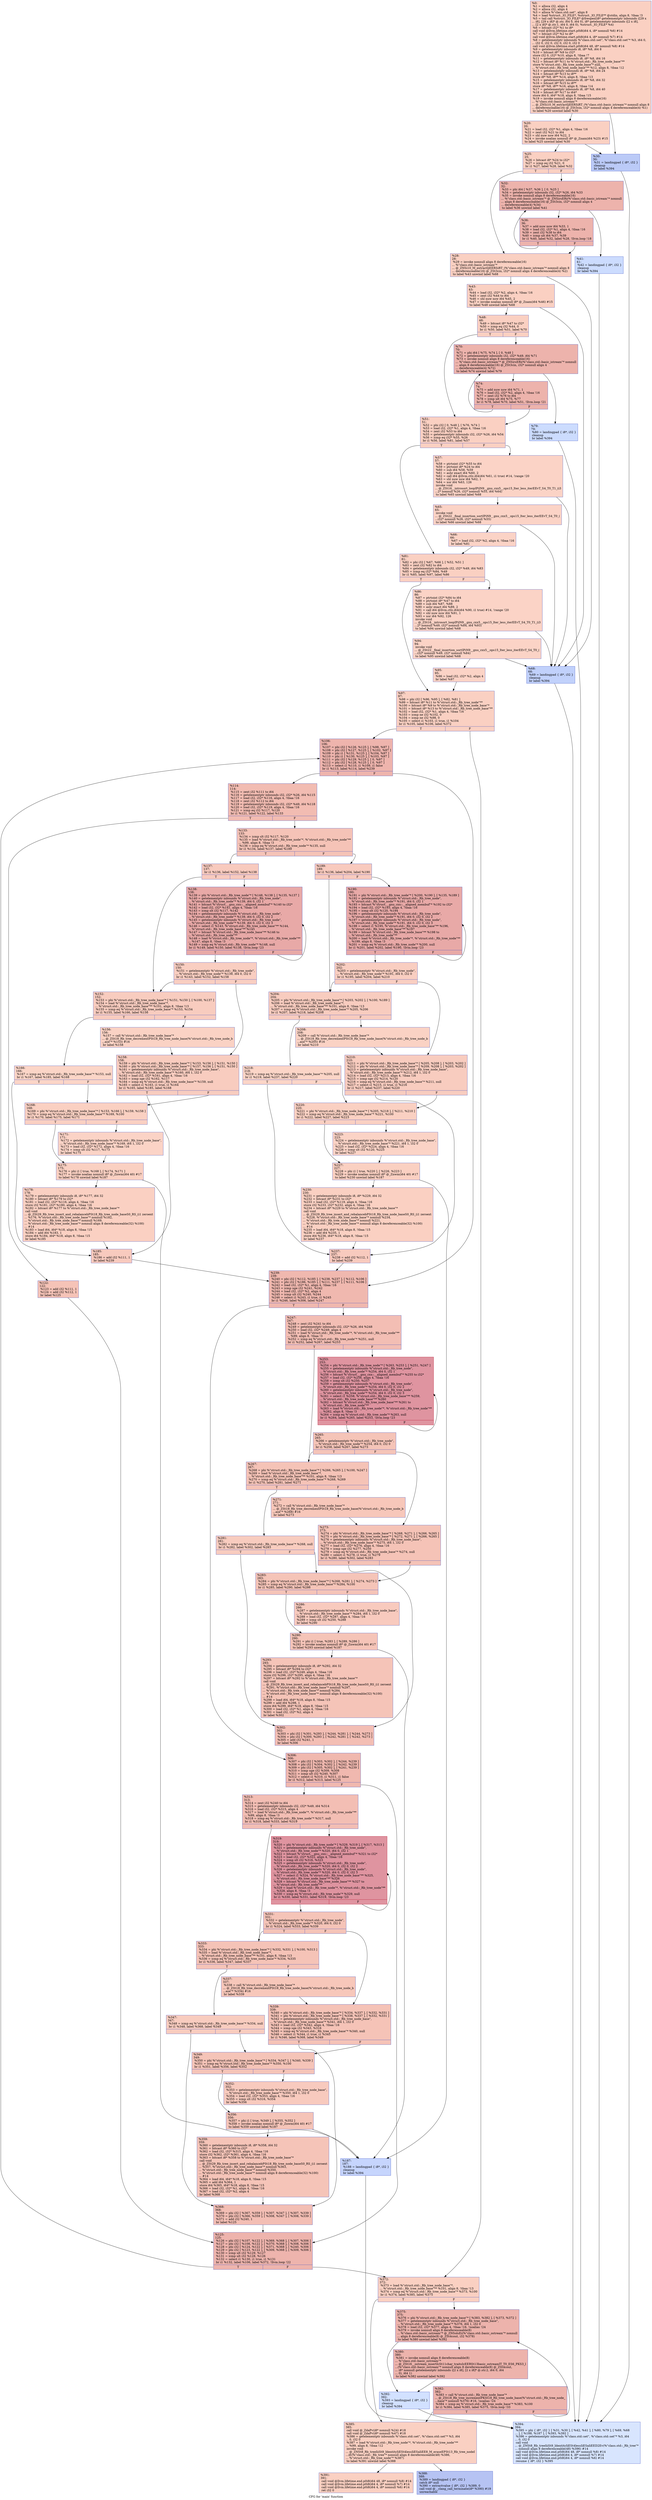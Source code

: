 digraph "CFG for 'main' function" {
	label="CFG for 'main' function";

	Node0x5614ed0d7b50 [shape=record,color="#3d50c3ff", style=filled, fillcolor="#f3947570",label="{%0:\l  %1 = alloca i32, align 4\l  %2 = alloca i32, align 4\l  %3 = alloca %\"class.std::set\", align 8\l  %4 = load %struct._IO_FILE*, %struct._IO_FILE** @stdin, align 8, !tbaa !3\l  %5 = tail call %struct._IO_FILE* @freopen(i8* getelementptr inbounds ([29 x\l... i8], [29 x i8]* @.str, i64 0, i64 0), i8* getelementptr inbounds ([2 x i8],\l... [2 x i8]* @.str.1, i64 0, i64 0), %struct._IO_FILE* %4)\l  %6 = bitcast i32* %1 to i8*\l  call void @llvm.lifetime.start.p0i8(i64 4, i8* nonnull %6) #14\l  %7 = bitcast i32* %2 to i8*\l  call void @llvm.lifetime.start.p0i8(i64 4, i8* nonnull %7) #14\l  %8 = getelementptr inbounds %\"class.std::set\", %\"class.std::set\"* %3, i64 0,\l... i32 0, i32 0, i32 0, i32 0, i32 0\l  call void @llvm.lifetime.start.p0i8(i64 48, i8* nonnull %8) #14\l  %9 = getelementptr inbounds i8, i8* %8, i64 8\l  %10 = bitcast i8* %9 to i32*\l  store i32 0, i32* %10, align 8, !tbaa !7\l  %11 = getelementptr inbounds i8, i8* %8, i64 16\l  %12 = bitcast i8* %11 to %\"struct.std::_Rb_tree_node_base\"**\l  store %\"struct.std::_Rb_tree_node_base\"* null,\l... %\"struct.std::_Rb_tree_node_base\"** %12, align 8, !tbaa !12\l  %13 = getelementptr inbounds i8, i8* %8, i64 24\l  %14 = bitcast i8* %13 to i8**\l  store i8* %9, i8** %14, align 8, !tbaa !13\l  %15 = getelementptr inbounds i8, i8* %8, i64 32\l  %16 = bitcast i8* %15 to i8**\l  store i8* %9, i8** %16, align 8, !tbaa !14\l  %17 = getelementptr inbounds i8, i8* %8, i64 40\l  %18 = bitcast i8* %17 to i64*\l  store i64 0, i64* %18, align 8, !tbaa !15\l  %19 = invoke nonnull align 8 dereferenceable(16)\l... %\"class.std::basic_istream\"*\l... @_ZNSi10_M_extractIjEERSiRT_(%\"class.std::basic_istream\"* nonnull align 8\l... dereferenceable(16) @_ZSt3cin, i32* nonnull align 4 dereferenceable(4) %1)\l          to label %20 unwind label %30\l}"];
	Node0x5614ed0d7b50 -> Node0x5614ed0da6e0;
	Node0x5614ed0d7b50 -> Node0x5614ed0da770;
	Node0x5614ed0da6e0 [shape=record,color="#3d50c3ff", style=filled, fillcolor="#f3947570",label="{%20:\l20:                                               \l  %21 = load i32, i32* %1, align 4, !tbaa !16\l  %22 = zext i32 %21 to i64\l  %23 = shl nuw nsw i64 %22, 2\l  %24 = invoke noalias nonnull i8* @_Znam(i64 %23) #15\l          to label %25 unwind label %30\l}"];
	Node0x5614ed0da6e0 -> Node0x5614ed0dad10;
	Node0x5614ed0da6e0 -> Node0x5614ed0da770;
	Node0x5614ed0dad10 [shape=record,color="#3d50c3ff", style=filled, fillcolor="#f3947570",label="{%25:\l25:                                               \l  %26 = bitcast i8* %24 to i32*\l  %27 = icmp eq i32 %21, 0\l  br i1 %27, label %28, label %32\l|{<s0>T|<s1>F}}"];
	Node0x5614ed0dad10:s0 -> Node0x5614ed0db080;
	Node0x5614ed0dad10:s1 -> Node0x5614ed0db0d0;
	Node0x5614ed0db080 [shape=record,color="#3d50c3ff", style=filled, fillcolor="#f3947570",label="{%28:\l28:                                               \l  %29 = invoke nonnull align 8 dereferenceable(16)\l... %\"class.std::basic_istream\"*\l... @_ZNSi10_M_extractIjEERSiRT_(%\"class.std::basic_istream\"* nonnull align 8\l... dereferenceable(16) @_ZSt3cin, i32* nonnull align 4 dereferenceable(4) %2)\l          to label %43 unwind label %68\l}"];
	Node0x5614ed0db080 -> Node0x5614ed0db240;
	Node0x5614ed0db080 -> Node0x5614ed0db290;
	Node0x5614ed0da770 [shape=record,color="#3d50c3ff", style=filled, fillcolor="#6687ed70",label="{%30:\l30:                                               \l  %31 = landingpad \{ i8*, i32 \}\l          cleanup\l  br label %394\l}"];
	Node0x5614ed0da770 -> Node0x5614ed0db510;
	Node0x5614ed0db0d0 [shape=record,color="#3d50c3ff", style=filled, fillcolor="#d6524470",label="{%32:\l32:                                               \l  %33 = phi i64 [ %37, %36 ], [ 0, %25 ]\l  %34 = getelementptr inbounds i32, i32* %26, i64 %33\l  %35 = invoke nonnull align 8 dereferenceable(16)\l... %\"class.std::basic_istream\"* @_ZNSirsERi(%\"class.std::basic_istream\"* nonnull\l... align 8 dereferenceable(16) @_ZSt3cin, i32* nonnull align 4\l... dereferenceable(4) %34)\l          to label %36 unwind label %41\l}"];
	Node0x5614ed0db0d0 -> Node0x5614ed0db7e0;
	Node0x5614ed0db0d0 -> Node0x5614ed0db9c0;
	Node0x5614ed0db7e0 [shape=record,color="#3d50c3ff", style=filled, fillcolor="#d6524470",label="{%36:\l36:                                               \l  %37 = add nuw nsw i64 %33, 1\l  %38 = load i32, i32* %1, align 4, !tbaa !16\l  %39 = zext i32 %38 to i64\l  %40 = icmp ult i64 %37, %39\l  br i1 %40, label %32, label %28, !llvm.loop !18\l|{<s0>T|<s1>F}}"];
	Node0x5614ed0db7e0:s0 -> Node0x5614ed0db0d0;
	Node0x5614ed0db7e0:s1 -> Node0x5614ed0db080;
	Node0x5614ed0db9c0 [shape=record,color="#3d50c3ff", style=filled, fillcolor="#8caffe70",label="{%41:\l41:                                               \l  %42 = landingpad \{ i8*, i32 \}\l          cleanup\l  br label %394\l}"];
	Node0x5614ed0db9c0 -> Node0x5614ed0db510;
	Node0x5614ed0db240 [shape=record,color="#3d50c3ff", style=filled, fillcolor="#f3947570",label="{%43:\l43:                                               \l  %44 = load i32, i32* %2, align 4, !tbaa !16\l  %45 = zext i32 %44 to i64\l  %46 = shl nuw nsw i64 %45, 2\l  %47 = invoke noalias nonnull i8* @_Znam(i64 %46) #15\l          to label %48 unwind label %68\l}"];
	Node0x5614ed0db240 -> Node0x5614ed0dc870;
	Node0x5614ed0db240 -> Node0x5614ed0db290;
	Node0x5614ed0dc870 [shape=record,color="#3d50c3ff", style=filled, fillcolor="#f3947570",label="{%48:\l48:                                               \l  %49 = bitcast i8* %47 to i32*\l  %50 = icmp eq i32 %44, 0\l  br i1 %50, label %51, label %70\l|{<s0>T|<s1>F}}"];
	Node0x5614ed0dc870:s0 -> Node0x5614ed0dca30;
	Node0x5614ed0dc870:s1 -> Node0x5614ed0dca80;
	Node0x5614ed0dca30 [shape=record,color="#3d50c3ff", style=filled, fillcolor="#f3947570",label="{%51:\l51:                                               \l  %52 = phi i32 [ 0, %48 ], [ %76, %74 ]\l  %53 = load i32, i32* %1, align 4, !tbaa !16\l  %54 = zext i32 %53 to i64\l  %55 = getelementptr inbounds i32, i32* %26, i64 %54\l  %56 = icmp eq i32* %55, %26\l  br i1 %56, label %81, label %57\l|{<s0>T|<s1>F}}"];
	Node0x5614ed0dca30:s0 -> Node0x5614ed0dced0;
	Node0x5614ed0dca30:s1 -> Node0x5614ed0dcf60;
	Node0x5614ed0dcf60 [shape=record,color="#3d50c3ff", style=filled, fillcolor="#f59c7d70",label="{%57:\l57:                                               \l  %58 = ptrtoint i32* %55 to i64\l  %59 = ptrtoint i8* %24 to i64\l  %60 = sub i64 %58, %59\l  %61 = ashr exact i64 %60, 2\l  %62 = call i64 @llvm.ctlz.i64(i64 %61, i1 true) #14, !range !20\l  %63 = shl nuw nsw i64 %62, 1\l  %64 = xor i64 %63, 126\l  invoke void\l... @_ZSt16__introsort_loopIPilN9__gnu_cxx5__ops15_Iter_less_iterEEvT_S4_T0_T1_(i3\l...2* nonnull %26, i32* nonnull %55, i64 %64)\l          to label %65 unwind label %68\l}"];
	Node0x5614ed0dcf60 -> Node0x5614ed0dd7b0;
	Node0x5614ed0dcf60 -> Node0x5614ed0db290;
	Node0x5614ed0dd7b0 [shape=record,color="#3d50c3ff", style=filled, fillcolor="#f59c7d70",label="{%65:\l65:                                               \l  invoke void\l... @_ZSt22__final_insertion_sortIPiN9__gnu_cxx5__ops15_Iter_less_iterEEvT_S4_T0_(\l...i32* nonnull %26, i32* nonnull %55)\l          to label %66 unwind label %68\l}"];
	Node0x5614ed0dd7b0 -> Node0x5614ed0dda30;
	Node0x5614ed0dd7b0 -> Node0x5614ed0db290;
	Node0x5614ed0dda30 [shape=record,color="#3d50c3ff", style=filled, fillcolor="#f59c7d70",label="{%66:\l66:                                               \l  %67 = load i32, i32* %2, align 4, !tbaa !16\l  br label %81\l}"];
	Node0x5614ed0dda30 -> Node0x5614ed0dced0;
	Node0x5614ed0db290 [shape=record,color="#3d50c3ff", style=filled, fillcolor="#7396f570",label="{%68:\l68:                                               \l  %69 = landingpad \{ i8*, i32 \}\l          cleanup\l  br label %394\l}"];
	Node0x5614ed0db290 -> Node0x5614ed0db510;
	Node0x5614ed0dca80 [shape=record,color="#3d50c3ff", style=filled, fillcolor="#d6524470",label="{%70:\l70:                                               \l  %71 = phi i64 [ %75, %74 ], [ 0, %48 ]\l  %72 = getelementptr inbounds i32, i32* %49, i64 %71\l  %73 = invoke nonnull align 8 dereferenceable(16)\l... %\"class.std::basic_istream\"* @_ZNSirsERi(%\"class.std::basic_istream\"* nonnull\l... align 8 dereferenceable(16) @_ZSt3cin, i32* nonnull align 4\l... dereferenceable(4) %72)\l          to label %74 unwind label %79\l}"];
	Node0x5614ed0dca80 -> Node0x5614ed0dcb80;
	Node0x5614ed0dca80 -> Node0x5614ed0de010;
	Node0x5614ed0dcb80 [shape=record,color="#3d50c3ff", style=filled, fillcolor="#d6524470",label="{%74:\l74:                                               \l  %75 = add nuw nsw i64 %71, 1\l  %76 = load i32, i32* %2, align 4, !tbaa !16\l  %77 = zext i32 %76 to i64\l  %78 = icmp ult i64 %75, %77\l  br i1 %78, label %70, label %51, !llvm.loop !21\l|{<s0>T|<s1>F}}"];
	Node0x5614ed0dcb80:s0 -> Node0x5614ed0dca80;
	Node0x5614ed0dcb80:s1 -> Node0x5614ed0dca30;
	Node0x5614ed0de010 [shape=record,color="#3d50c3ff", style=filled, fillcolor="#8caffe70",label="{%79:\l79:                                               \l  %80 = landingpad \{ i8*, i32 \}\l          cleanup\l  br label %394\l}"];
	Node0x5614ed0de010 -> Node0x5614ed0db510;
	Node0x5614ed0dced0 [shape=record,color="#3d50c3ff", style=filled, fillcolor="#f3947570",label="{%81:\l81:                                               \l  %82 = phi i32 [ %67, %66 ], [ %52, %51 ]\l  %83 = zext i32 %82 to i64\l  %84 = getelementptr inbounds i32, i32* %49, i64 %83\l  %85 = icmp eq i32* %84, %49\l  br i1 %85, label %97, label %86\l|{<s0>T|<s1>F}}"];
	Node0x5614ed0dced0:s0 -> Node0x5614ed0de810;
	Node0x5614ed0dced0:s1 -> Node0x5614ed0de860;
	Node0x5614ed0de860 [shape=record,color="#3d50c3ff", style=filled, fillcolor="#f59c7d70",label="{%86:\l86:                                               \l  %87 = ptrtoint i32* %84 to i64\l  %88 = ptrtoint i8* %47 to i64\l  %89 = sub i64 %87, %88\l  %90 = ashr exact i64 %89, 2\l  %91 = call i64 @llvm.ctlz.i64(i64 %90, i1 true) #14, !range !20\l  %92 = shl nuw nsw i64 %91, 1\l  %93 = xor i64 %92, 126\l  invoke void\l... @_ZSt16__introsort_loopIPilN9__gnu_cxx5__ops15_Iter_less_iterEEvT_S4_T0_T1_(i3\l...2* nonnull %49, i32* nonnull %84, i64 %93)\l          to label %94 unwind label %68\l}"];
	Node0x5614ed0de860 -> Node0x5614ed0df460;
	Node0x5614ed0de860 -> Node0x5614ed0db290;
	Node0x5614ed0df460 [shape=record,color="#3d50c3ff", style=filled, fillcolor="#f59c7d70",label="{%94:\l94:                                               \l  invoke void\l... @_ZSt22__final_insertion_sortIPiN9__gnu_cxx5__ops15_Iter_less_iterEEvT_S4_T0_(\l...i32* nonnull %49, i32* nonnull %84)\l          to label %95 unwind label %68\l}"];
	Node0x5614ed0df460 -> Node0x5614ed0df680;
	Node0x5614ed0df460 -> Node0x5614ed0db290;
	Node0x5614ed0df680 [shape=record,color="#3d50c3ff", style=filled, fillcolor="#f59c7d70",label="{%95:\l95:                                               \l  %96 = load i32, i32* %2, align 4\l  br label %97\l}"];
	Node0x5614ed0df680 -> Node0x5614ed0de810;
	Node0x5614ed0de810 [shape=record,color="#3d50c3ff", style=filled, fillcolor="#f3947570",label="{%97:\l97:                                               \l  %98 = phi i32 [ %96, %95 ], [ %82, %81 ]\l  %99 = bitcast i8* %11 to %\"struct.std::_Rb_tree_node\"**\l  %100 = bitcast i8* %9 to %\"struct.std::_Rb_tree_node_base\"*\l  %101 = bitcast i8* %13 to %\"struct.std::_Rb_tree_node_base\"**\l  %102 = load i32, i32* %1, align 4, !tbaa !16\l  %103 = icmp ne i32 %102, 0\l  %104 = icmp ne i32 %98, 0\l  %105 = select i1 %103, i1 true, i1 %104\l  br i1 %105, label %106, label %372\l|{<s0>T|<s1>F}}"];
	Node0x5614ed0de810:s0 -> Node0x5614ed0e04f0;
	Node0x5614ed0de810:s1 -> Node0x5614ed0e0540;
	Node0x5614ed0e04f0 [shape=record,color="#3d50c3ff", style=filled, fillcolor="#d8564670",label="{%106:\l106:                                              \l  %107 = phi i32 [ %126, %125 ], [ %98, %97 ]\l  %108 = phi i32 [ %127, %125 ], [ %102, %97 ]\l  %109 = phi i1 [ %131, %125 ], [ %104, %97 ]\l  %110 = phi i1 [ %130, %125 ], [ %103, %97 ]\l  %111 = phi i32 [ %129, %125 ], [ 0, %97 ]\l  %112 = phi i32 [ %128, %125 ], [ 0, %97 ]\l  %113 = select i1 %110, i1 %109, i1 false\l  br i1 %113, label %114, label %239\l|{<s0>T|<s1>F}}"];
	Node0x5614ed0e04f0:s0 -> Node0x5614ed0e0cf0;
	Node0x5614ed0e04f0:s1 -> Node0x5614ed0e0d80;
	Node0x5614ed0e0cf0 [shape=record,color="#3d50c3ff", style=filled, fillcolor="#e1675170",label="{%114:\l114:                                              \l  %115 = zext i32 %111 to i64\l  %116 = getelementptr inbounds i32, i32* %26, i64 %115\l  %117 = load i32, i32* %116, align 4, !tbaa !16\l  %118 = zext i32 %112 to i64\l  %119 = getelementptr inbounds i32, i32* %49, i64 %118\l  %120 = load i32, i32* %119, align 4, !tbaa !16\l  %121 = icmp eq i32 %117, %120\l  br i1 %121, label %122, label %133\l|{<s0>T|<s1>F}}"];
	Node0x5614ed0e0cf0:s0 -> Node0x5614ed0e1250;
	Node0x5614ed0e0cf0:s1 -> Node0x5614ed0e12a0;
	Node0x5614ed0e1250 [shape=record,color="#3d50c3ff", style=filled, fillcolor="#e8765c70",label="{%122:\l122:                                              \l  %123 = add i32 %111, 1\l  %124 = add i32 %112, 1\l  br label %125\l}"];
	Node0x5614ed0e1250 -> Node0x5614ed0e0640;
	Node0x5614ed0e0640 [shape=record,color="#3d50c3ff", style=filled, fillcolor="#d8564670",label="{%125:\l125:                                              \l  %126 = phi i32 [ %107, %122 ], [ %369, %368 ], [ %307, %306 ]\l  %127 = phi i32 [ %108, %122 ], [ %370, %368 ], [ %308, %306 ]\l  %128 = phi i32 [ %124, %122 ], [ %371, %368 ], [ %240, %306 ]\l  %129 = phi i32 [ %123, %122 ], [ %309, %368 ], [ %309, %306 ]\l  %130 = icmp ult i32 %129, %127\l  %131 = icmp ult i32 %128, %126\l  %132 = select i1 %130, i1 true, i1 %131\l  br i1 %132, label %106, label %372, !llvm.loop !22\l|{<s0>T|<s1>F}}"];
	Node0x5614ed0e0640:s0 -> Node0x5614ed0e04f0;
	Node0x5614ed0e0640:s1 -> Node0x5614ed0e0540;
	Node0x5614ed0e12a0 [shape=record,color="#3d50c3ff", style=filled, fillcolor="#e8765c70",label="{%133:\l133:                                              \l  %134 = icmp slt i32 %117, %120\l  %135 = load %\"struct.std::_Rb_tree_node\"*, %\"struct.std::_Rb_tree_node\"**\l... %99, align 8, !tbaa !3\l  %136 = icmp eq %\"struct.std::_Rb_tree_node\"* %135, null\l  br i1 %134, label %137, label %189\l|{<s0>T|<s1>F}}"];
	Node0x5614ed0e12a0:s0 -> Node0x5614ed0e2dc0;
	Node0x5614ed0e12a0:s1 -> Node0x5614ed0e2e10;
	Node0x5614ed0e2dc0 [shape=record,color="#3d50c3ff", style=filled, fillcolor="#ef886b70",label="{%137:\l137:                                              \l  br i1 %136, label %152, label %138\l|{<s0>T|<s1>F}}"];
	Node0x5614ed0e2dc0:s0 -> Node0x5614ed0e2f10;
	Node0x5614ed0e2dc0:s1 -> Node0x5614ed0e2f60;
	Node0x5614ed0e2f60 [shape=record,color="#3d50c3ff", style=filled, fillcolor="#ca3b3770",label="{%138:\l138:                                              \l  %139 = phi %\"struct.std::_Rb_tree_node\"* [ %148, %138 ], [ %135, %137 ]\l  %140 = getelementptr inbounds %\"struct.std::_Rb_tree_node\",\l... %\"struct.std::_Rb_tree_node\"* %139, i64 0, i32 1\l  %141 = bitcast %\"struct.__gnu_cxx::__aligned_membuf\"* %140 to i32*\l  %142 = load i32, i32* %141, align 4, !tbaa !16\l  %143 = icmp slt i32 %117, %142\l  %144 = getelementptr inbounds %\"struct.std::_Rb_tree_node\",\l... %\"struct.std::_Rb_tree_node\"* %139, i64 0, i32 0, i32 2\l  %145 = getelementptr inbounds %\"struct.std::_Rb_tree_node\",\l... %\"struct.std::_Rb_tree_node\"* %139, i64 0, i32 0, i32 3\l  %146 = select i1 %143, %\"struct.std::_Rb_tree_node_base\"** %144,\l... %\"struct.std::_Rb_tree_node_base\"** %145\l  %147 = bitcast %\"struct.std::_Rb_tree_node_base\"** %146 to\l... %\"struct.std::_Rb_tree_node\"**\l  %148 = load %\"struct.std::_Rb_tree_node\"*, %\"struct.std::_Rb_tree_node\"**\l... %147, align 8, !tbaa !3\l  %149 = icmp eq %\"struct.std::_Rb_tree_node\"* %148, null\l  br i1 %149, label %150, label %138, !llvm.loop !23\l|{<s0>T|<s1>F}}"];
	Node0x5614ed0e2f60:s0 -> Node0x5614ed0e35a0;
	Node0x5614ed0e2f60:s1 -> Node0x5614ed0e2f60;
	Node0x5614ed0e35a0 [shape=record,color="#3d50c3ff", style=filled, fillcolor="#f2907270",label="{%150:\l150:                                              \l  %151 = getelementptr %\"struct.std::_Rb_tree_node\",\l... %\"struct.std::_Rb_tree_node\"* %139, i64 0, i32 0\l  br i1 %143, label %152, label %158\l|{<s0>T|<s1>F}}"];
	Node0x5614ed0e35a0:s0 -> Node0x5614ed0e2f10;
	Node0x5614ed0e35a0:s1 -> Node0x5614ed0e3880;
	Node0x5614ed0e2f10 [shape=record,color="#3d50c3ff", style=filled, fillcolor="#f08b6e70",label="{%152:\l152:                                              \l  %153 = phi %\"struct.std::_Rb_tree_node_base\"* [ %151, %150 ], [ %100, %137 ]\l  %154 = load %\"struct.std::_Rb_tree_node_base\"*,\l... %\"struct.std::_Rb_tree_node_base\"** %101, align 8, !tbaa !13\l  %155 = icmp eq %\"struct.std::_Rb_tree_node_base\"* %153, %154\l  br i1 %155, label %166, label %156\l|{<s0>T|<s1>F}}"];
	Node0x5614ed0e2f10:s0 -> Node0x5614ed0e4140;
	Node0x5614ed0e2f10:s1 -> Node0x5614ed0e4190;
	Node0x5614ed0e4190 [shape=record,color="#3d50c3ff", style=filled, fillcolor="#f4987a70",label="{%156:\l156:                                              \l  %157 = call %\"struct.std::_Rb_tree_node_base\"*\l... @_ZSt18_Rb_tree_decrementPSt18_Rb_tree_node_base(%\"struct.std::_Rb_tree_node_b\l...ase\"* %153) #16\l  br label %158\l}"];
	Node0x5614ed0e4190 -> Node0x5614ed0e3880;
	Node0x5614ed0e3880 [shape=record,color="#3d50c3ff", style=filled, fillcolor="#f08b6e70",label="{%158:\l158:                                              \l  %159 = phi %\"struct.std::_Rb_tree_node_base\"* [ %153, %156 ], [ %151, %150 ]\l  %160 = phi %\"struct.std::_Rb_tree_node_base\"* [ %157, %156 ], [ %151, %150 ]\l  %161 = getelementptr inbounds %\"struct.std::_Rb_tree_node_base\",\l... %\"struct.std::_Rb_tree_node_base\"* %160, i64 1, i32 0\l  %162 = load i32, i32* %161, align 4, !tbaa !16\l  %163 = icmp sge i32 %162, %117\l  %164 = icmp eq %\"struct.std::_Rb_tree_node_base\"* %159, null\l  %165 = select i1 %163, i1 true, i1 %164\l  br i1 %165, label %185, label %168\l|{<s0>T|<s1>F}}"];
	Node0x5614ed0e3880:s0 -> Node0x5614ed0e4a00;
	Node0x5614ed0e3880:s1 -> Node0x5614ed0e4a50;
	Node0x5614ed0e4140 [shape=record,color="#3d50c3ff", style=filled, fillcolor="#f5a08170",label="{%166:\l166:                                              \l  %167 = icmp eq %\"struct.std::_Rb_tree_node_base\"* %153, null\l  br i1 %167, label %185, label %168\l|{<s0>T|<s1>F}}"];
	Node0x5614ed0e4140:s0 -> Node0x5614ed0e4a00;
	Node0x5614ed0e4140:s1 -> Node0x5614ed0e4a50;
	Node0x5614ed0e4a50 [shape=record,color="#3d50c3ff", style=filled, fillcolor="#f3947570",label="{%168:\l168:                                              \l  %169 = phi %\"struct.std::_Rb_tree_node_base\"* [ %153, %166 ], [ %159, %158 ]\l  %170 = icmp eq %\"struct.std::_Rb_tree_node_base\"* %169, %100\l  br i1 %170, label %175, label %171\l|{<s0>T|<s1>F}}"];
	Node0x5614ed0e4a50:s0 -> Node0x5614ed0e4dd0;
	Node0x5614ed0e4a50:s1 -> Node0x5614ed0e4e20;
	Node0x5614ed0e4e20 [shape=record,color="#3d50c3ff", style=filled, fillcolor="#f59c7d70",label="{%171:\l171:                                              \l  %172 = getelementptr inbounds %\"struct.std::_Rb_tree_node_base\",\l... %\"struct.std::_Rb_tree_node_base\"* %169, i64 1, i32 0\l  %173 = load i32, i32* %172, align 4, !tbaa !16\l  %174 = icmp slt i32 %117, %173\l  br label %175\l}"];
	Node0x5614ed0e4e20 -> Node0x5614ed0e4dd0;
	Node0x5614ed0e4dd0 [shape=record,color="#3d50c3ff", style=filled, fillcolor="#f3947570",label="{%175:\l175:                                              \l  %176 = phi i1 [ true, %168 ], [ %174, %171 ]\l  %177 = invoke noalias nonnull i8* @_Znwm(i64 40) #17\l          to label %178 unwind label %187\l}"];
	Node0x5614ed0e4dd0 -> Node0x5614ed0e5200;
	Node0x5614ed0e4dd0 -> Node0x5614ed0e5250;
	Node0x5614ed0e5200 [shape=record,color="#3d50c3ff", style=filled, fillcolor="#f3947570",label="{%178:\l178:                                              \l  %179 = getelementptr inbounds i8, i8* %177, i64 32\l  %180 = bitcast i8* %179 to i32*\l  %181 = load i32, i32* %116, align 4, !tbaa !16\l  store i32 %181, i32* %180, align 4, !tbaa !16\l  %182 = bitcast i8* %177 to %\"struct.std::_Rb_tree_node_base\"*\l  call void\l... @_ZSt29_Rb_tree_insert_and_rebalancebPSt18_Rb_tree_node_baseS0_RS_(i1 zeroext\l... %176, %\"struct.std::_Rb_tree_node_base\"* nonnull %182,\l... %\"struct.std::_Rb_tree_node_base\"* nonnull %169,\l... %\"struct.std::_Rb_tree_node_base\"* nonnull align 8 dereferenceable(32) %100)\l... #14\l  %183 = load i64, i64* %18, align 8, !tbaa !15\l  %184 = add i64 %183, 1\l  store i64 %184, i64* %18, align 8, !tbaa !15\l  br label %185\l}"];
	Node0x5614ed0e5200 -> Node0x5614ed0e4a00;
	Node0x5614ed0e4a00 [shape=record,color="#3d50c3ff", style=filled, fillcolor="#ef886b70",label="{%185:\l185:                                              \l  %186 = add i32 %111, 1\l  br label %239\l}"];
	Node0x5614ed0e4a00 -> Node0x5614ed0e0d80;
	Node0x5614ed0e5250 [shape=record,color="#3d50c3ff", style=filled, fillcolor="#7ea1fa70",label="{%187:\l187:                                              \l  %188 = landingpad \{ i8*, i32 \}\l          cleanup\l  br label %394\l}"];
	Node0x5614ed0e5250 -> Node0x5614ed0db510;
	Node0x5614ed0e2e10 [shape=record,color="#3d50c3ff", style=filled, fillcolor="#ef886b70",label="{%189:\l189:                                              \l  br i1 %136, label %204, label %190\l|{<s0>T|<s1>F}}"];
	Node0x5614ed0e2e10:s0 -> Node0x5614ed0e63d0;
	Node0x5614ed0e2e10:s1 -> Node0x5614ed0e6420;
	Node0x5614ed0e6420 [shape=record,color="#3d50c3ff", style=filled, fillcolor="#ca3b3770",label="{%190:\l190:                                              \l  %191 = phi %\"struct.std::_Rb_tree_node\"* [ %200, %190 ], [ %135, %189 ]\l  %192 = getelementptr inbounds %\"struct.std::_Rb_tree_node\",\l... %\"struct.std::_Rb_tree_node\"* %191, i64 0, i32 1\l  %193 = bitcast %\"struct.__gnu_cxx::__aligned_membuf\"* %192 to i32*\l  %194 = load i32, i32* %193, align 4, !tbaa !16\l  %195 = icmp slt i32 %120, %194\l  %196 = getelementptr inbounds %\"struct.std::_Rb_tree_node\",\l... %\"struct.std::_Rb_tree_node\"* %191, i64 0, i32 0, i32 2\l  %197 = getelementptr inbounds %\"struct.std::_Rb_tree_node\",\l... %\"struct.std::_Rb_tree_node\"* %191, i64 0, i32 0, i32 3\l  %198 = select i1 %195, %\"struct.std::_Rb_tree_node_base\"** %196,\l... %\"struct.std::_Rb_tree_node_base\"** %197\l  %199 = bitcast %\"struct.std::_Rb_tree_node_base\"** %198 to\l... %\"struct.std::_Rb_tree_node\"**\l  %200 = load %\"struct.std::_Rb_tree_node\"*, %\"struct.std::_Rb_tree_node\"**\l... %199, align 8, !tbaa !3\l  %201 = icmp eq %\"struct.std::_Rb_tree_node\"* %200, null\l  br i1 %201, label %202, label %190, !llvm.loop !23\l|{<s0>T|<s1>F}}"];
	Node0x5614ed0e6420:s0 -> Node0x5614ed0e6b30;
	Node0x5614ed0e6420:s1 -> Node0x5614ed0e6420;
	Node0x5614ed0e6b30 [shape=record,color="#3d50c3ff", style=filled, fillcolor="#f2907270",label="{%202:\l202:                                              \l  %203 = getelementptr %\"struct.std::_Rb_tree_node\",\l... %\"struct.std::_Rb_tree_node\"* %191, i64 0, i32 0\l  br i1 %195, label %204, label %210\l|{<s0>T|<s1>F}}"];
	Node0x5614ed0e6b30:s0 -> Node0x5614ed0e63d0;
	Node0x5614ed0e6b30:s1 -> Node0x5614ed0e7300;
	Node0x5614ed0e63d0 [shape=record,color="#3d50c3ff", style=filled, fillcolor="#f08b6e70",label="{%204:\l204:                                              \l  %205 = phi %\"struct.std::_Rb_tree_node_base\"* [ %203, %202 ], [ %100, %189 ]\l  %206 = load %\"struct.std::_Rb_tree_node_base\"*,\l... %\"struct.std::_Rb_tree_node_base\"** %101, align 8, !tbaa !13\l  %207 = icmp eq %\"struct.std::_Rb_tree_node_base\"* %205, %206\l  br i1 %207, label %218, label %208\l|{<s0>T|<s1>F}}"];
	Node0x5614ed0e63d0:s0 -> Node0x5614ed0e75b0;
	Node0x5614ed0e63d0:s1 -> Node0x5614ed0e7600;
	Node0x5614ed0e7600 [shape=record,color="#3d50c3ff", style=filled, fillcolor="#f4987a70",label="{%208:\l208:                                              \l  %209 = call %\"struct.std::_Rb_tree_node_base\"*\l... @_ZSt18_Rb_tree_decrementPSt18_Rb_tree_node_base(%\"struct.std::_Rb_tree_node_b\l...ase\"* %205) #16\l  br label %210\l}"];
	Node0x5614ed0e7600 -> Node0x5614ed0e7300;
	Node0x5614ed0e7300 [shape=record,color="#3d50c3ff", style=filled, fillcolor="#f08b6e70",label="{%210:\l210:                                              \l  %211 = phi %\"struct.std::_Rb_tree_node_base\"* [ %205, %208 ], [ %203, %202 ]\l  %212 = phi %\"struct.std::_Rb_tree_node_base\"* [ %209, %208 ], [ %203, %202 ]\l  %213 = getelementptr inbounds %\"struct.std::_Rb_tree_node_base\",\l... %\"struct.std::_Rb_tree_node_base\"* %212, i64 1, i32 0\l  %214 = load i32, i32* %213, align 4, !tbaa !16\l  %215 = icmp sge i32 %214, %120\l  %216 = icmp eq %\"struct.std::_Rb_tree_node_base\"* %211, null\l  %217 = select i1 %215, i1 true, i1 %216\l  br i1 %217, label %237, label %220\l|{<s0>T|<s1>F}}"];
	Node0x5614ed0e7300:s0 -> Node0x5614ed0e7d20;
	Node0x5614ed0e7300:s1 -> Node0x5614ed0e7d70;
	Node0x5614ed0e75b0 [shape=record,color="#3d50c3ff", style=filled, fillcolor="#f5a08170",label="{%218:\l218:                                              \l  %219 = icmp eq %\"struct.std::_Rb_tree_node_base\"* %205, null\l  br i1 %219, label %237, label %220\l|{<s0>T|<s1>F}}"];
	Node0x5614ed0e75b0:s0 -> Node0x5614ed0e7d20;
	Node0x5614ed0e75b0:s1 -> Node0x5614ed0e7d70;
	Node0x5614ed0e7d70 [shape=record,color="#3d50c3ff", style=filled, fillcolor="#f3947570",label="{%220:\l220:                                              \l  %221 = phi %\"struct.std::_Rb_tree_node_base\"* [ %205, %218 ], [ %211, %210 ]\l  %222 = icmp eq %\"struct.std::_Rb_tree_node_base\"* %221, %100\l  br i1 %222, label %227, label %223\l|{<s0>T|<s1>F}}"];
	Node0x5614ed0e7d70:s0 -> Node0x5614ed0e80f0;
	Node0x5614ed0e7d70:s1 -> Node0x5614ed0e8140;
	Node0x5614ed0e8140 [shape=record,color="#3d50c3ff", style=filled, fillcolor="#f59c7d70",label="{%223:\l223:                                              \l  %224 = getelementptr inbounds %\"struct.std::_Rb_tree_node_base\",\l... %\"struct.std::_Rb_tree_node_base\"* %221, i64 1, i32 0\l  %225 = load i32, i32* %224, align 4, !tbaa !16\l  %226 = icmp slt i32 %120, %225\l  br label %227\l}"];
	Node0x5614ed0e8140 -> Node0x5614ed0e80f0;
	Node0x5614ed0e80f0 [shape=record,color="#3d50c3ff", style=filled, fillcolor="#f3947570",label="{%227:\l227:                                              \l  %228 = phi i1 [ true, %220 ], [ %226, %223 ]\l  %229 = invoke noalias nonnull i8* @_Znwm(i64 40) #17\l          to label %230 unwind label %187\l}"];
	Node0x5614ed0e80f0 -> Node0x5614ed0e8520;
	Node0x5614ed0e80f0 -> Node0x5614ed0e5250;
	Node0x5614ed0e8520 [shape=record,color="#3d50c3ff", style=filled, fillcolor="#f3947570",label="{%230:\l230:                                              \l  %231 = getelementptr inbounds i8, i8* %229, i64 32\l  %232 = bitcast i8* %231 to i32*\l  %233 = load i32, i32* %119, align 4, !tbaa !16\l  store i32 %233, i32* %232, align 4, !tbaa !16\l  %234 = bitcast i8* %229 to %\"struct.std::_Rb_tree_node_base\"*\l  call void\l... @_ZSt29_Rb_tree_insert_and_rebalancebPSt18_Rb_tree_node_baseS0_RS_(i1 zeroext\l... %228, %\"struct.std::_Rb_tree_node_base\"* nonnull %234,\l... %\"struct.std::_Rb_tree_node_base\"* nonnull %221,\l... %\"struct.std::_Rb_tree_node_base\"* nonnull align 8 dereferenceable(32) %100)\l... #14\l  %235 = load i64, i64* %18, align 8, !tbaa !15\l  %236 = add i64 %235, 1\l  store i64 %236, i64* %18, align 8, !tbaa !15\l  br label %237\l}"];
	Node0x5614ed0e8520 -> Node0x5614ed0e7d20;
	Node0x5614ed0e7d20 [shape=record,color="#3d50c3ff", style=filled, fillcolor="#ef886b70",label="{%237:\l237:                                              \l  %238 = add i32 %112, 1\l  br label %239\l}"];
	Node0x5614ed0e7d20 -> Node0x5614ed0e0d80;
	Node0x5614ed0e0d80 [shape=record,color="#3d50c3ff", style=filled, fillcolor="#dc5d4a70",label="{%239:\l239:                                              \l  %240 = phi i32 [ %112, %185 ], [ %238, %237 ], [ %112, %106 ]\l  %241 = phi i32 [ %186, %185 ], [ %111, %237 ], [ %111, %106 ]\l  %242 = load i32, i32* %1, align 4, !tbaa !16\l  %243 = icmp uge i32 %241, %242\l  %244 = load i32, i32* %2, align 4\l  %245 = icmp ult i32 %240, %244\l  %246 = select i1 %243, i1 true, i1 %245\l  br i1 %246, label %306, label %247\l|{<s0>T|<s1>F}}"];
	Node0x5614ed0e0d80:s0 -> Node0x5614ed0e1660;
	Node0x5614ed0e0d80:s1 -> Node0x5614ed0e9220;
	Node0x5614ed0e9220 [shape=record,color="#3d50c3ff", style=filled, fillcolor="#e36c5570",label="{%247:\l247:                                              \l  %248 = zext i32 %241 to i64\l  %249 = getelementptr inbounds i32, i32* %26, i64 %248\l  %250 = load i32, i32* %249, align 4\l  %251 = load %\"struct.std::_Rb_tree_node\"*, %\"struct.std::_Rb_tree_node\"**\l... %99, align 8, !tbaa !3\l  %252 = icmp eq %\"struct.std::_Rb_tree_node\"* %251, null\l  br i1 %252, label %267, label %253\l|{<s0>T|<s1>F}}"];
	Node0x5614ed0e9220:s0 -> Node0x5614ed0e95a0;
	Node0x5614ed0e9220:s1 -> Node0x5614ed0e95f0;
	Node0x5614ed0e95f0 [shape=record,color="#b70d28ff", style=filled, fillcolor="#b70d2870",label="{%253:\l253:                                              \l  %254 = phi %\"struct.std::_Rb_tree_node\"* [ %263, %253 ], [ %251, %247 ]\l  %255 = getelementptr inbounds %\"struct.std::_Rb_tree_node\",\l... %\"struct.std::_Rb_tree_node\"* %254, i64 0, i32 1\l  %256 = bitcast %\"struct.__gnu_cxx::__aligned_membuf\"* %255 to i32*\l  %257 = load i32, i32* %256, align 4, !tbaa !16\l  %258 = icmp slt i32 %250, %257\l  %259 = getelementptr inbounds %\"struct.std::_Rb_tree_node\",\l... %\"struct.std::_Rb_tree_node\"* %254, i64 0, i32 0, i32 2\l  %260 = getelementptr inbounds %\"struct.std::_Rb_tree_node\",\l... %\"struct.std::_Rb_tree_node\"* %254, i64 0, i32 0, i32 3\l  %261 = select i1 %258, %\"struct.std::_Rb_tree_node_base\"** %259,\l... %\"struct.std::_Rb_tree_node_base\"** %260\l  %262 = bitcast %\"struct.std::_Rb_tree_node_base\"** %261 to\l... %\"struct.std::_Rb_tree_node\"**\l  %263 = load %\"struct.std::_Rb_tree_node\"*, %\"struct.std::_Rb_tree_node\"**\l... %262, align 8, !tbaa !3\l  %264 = icmp eq %\"struct.std::_Rb_tree_node\"* %263, null\l  br i1 %264, label %265, label %253, !llvm.loop !23\l|{<s0>T|<s1>F}}"];
	Node0x5614ed0e95f0:s0 -> Node0x5614ed0e1f20;
	Node0x5614ed0e95f0:s1 -> Node0x5614ed0e95f0;
	Node0x5614ed0e1f20 [shape=record,color="#3d50c3ff", style=filled, fillcolor="#e97a5f70",label="{%265:\l265:                                              \l  %266 = getelementptr %\"struct.std::_Rb_tree_node\",\l... %\"struct.std::_Rb_tree_node\"* %254, i64 0, i32 0\l  br i1 %258, label %267, label %273\l|{<s0>T|<s1>F}}"];
	Node0x5614ed0e1f20:s0 -> Node0x5614ed0e95a0;
	Node0x5614ed0e1f20:s1 -> Node0x5614ed0e20e0;
	Node0x5614ed0e95a0 [shape=record,color="#3d50c3ff", style=filled, fillcolor="#e8765c70",label="{%267:\l267:                                              \l  %268 = phi %\"struct.std::_Rb_tree_node_base\"* [ %266, %265 ], [ %100, %247 ]\l  %269 = load %\"struct.std::_Rb_tree_node_base\"*,\l... %\"struct.std::_Rb_tree_node_base\"** %101, align 8, !tbaa !13\l  %270 = icmp eq %\"struct.std::_Rb_tree_node_base\"* %268, %269\l  br i1 %270, label %281, label %271\l|{<s0>T|<s1>F}}"];
	Node0x5614ed0e95a0:s0 -> Node0x5614ed0eaa40;
	Node0x5614ed0e95a0:s1 -> Node0x5614ed0eaa90;
	Node0x5614ed0eaa90 [shape=record,color="#3d50c3ff", style=filled, fillcolor="#ec7f6370",label="{%271:\l271:                                              \l  %272 = call %\"struct.std::_Rb_tree_node_base\"*\l... @_ZSt18_Rb_tree_decrementPSt18_Rb_tree_node_base(%\"struct.std::_Rb_tree_node_b\l...ase\"* %268) #16\l  br label %273\l}"];
	Node0x5614ed0eaa90 -> Node0x5614ed0e20e0;
	Node0x5614ed0e20e0 [shape=record,color="#3d50c3ff", style=filled, fillcolor="#e8765c70",label="{%273:\l273:                                              \l  %274 = phi %\"struct.std::_Rb_tree_node_base\"* [ %268, %271 ], [ %266, %265 ]\l  %275 = phi %\"struct.std::_Rb_tree_node_base\"* [ %272, %271 ], [ %266, %265 ]\l  %276 = getelementptr inbounds %\"struct.std::_Rb_tree_node_base\",\l... %\"struct.std::_Rb_tree_node_base\"* %275, i64 1, i32 0\l  %277 = load i32, i32* %276, align 4, !tbaa !16\l  %278 = icmp sge i32 %277, %250\l  %279 = icmp eq %\"struct.std::_Rb_tree_node_base\"* %274, null\l  %280 = select i1 %278, i1 true, i1 %279\l  br i1 %280, label %302, label %283\l|{<s0>T|<s1>F}}"];
	Node0x5614ed0e20e0:s0 -> Node0x5614ed0d80b0;
	Node0x5614ed0e20e0:s1 -> Node0x5614ed0d8100;
	Node0x5614ed0eaa40 [shape=record,color="#3d50c3ff", style=filled, fillcolor="#f08b6e70",label="{%281:\l281:                                              \l  %282 = icmp eq %\"struct.std::_Rb_tree_node_base\"* %268, null\l  br i1 %282, label %302, label %283\l|{<s0>T|<s1>F}}"];
	Node0x5614ed0eaa40:s0 -> Node0x5614ed0d80b0;
	Node0x5614ed0eaa40:s1 -> Node0x5614ed0d8100;
	Node0x5614ed0d8100 [shape=record,color="#3d50c3ff", style=filled, fillcolor="#e97a5f70",label="{%283:\l283:                                              \l  %284 = phi %\"struct.std::_Rb_tree_node_base\"* [ %268, %281 ], [ %274, %273 ]\l  %285 = icmp eq %\"struct.std::_Rb_tree_node_base\"* %284, %100\l  br i1 %285, label %290, label %286\l|{<s0>T|<s1>F}}"];
	Node0x5614ed0d8100:s0 -> Node0x5614ed0d8480;
	Node0x5614ed0d8100:s1 -> Node0x5614ed0d84d0;
	Node0x5614ed0d84d0 [shape=record,color="#3d50c3ff", style=filled, fillcolor="#ef886b70",label="{%286:\l286:                                              \l  %287 = getelementptr inbounds %\"struct.std::_Rb_tree_node_base\",\l... %\"struct.std::_Rb_tree_node_base\"* %284, i64 1, i32 0\l  %288 = load i32, i32* %287, align 4, !tbaa !16\l  %289 = icmp slt i32 %250, %288\l  br label %290\l}"];
	Node0x5614ed0d84d0 -> Node0x5614ed0d8480;
	Node0x5614ed0d8480 [shape=record,color="#3d50c3ff", style=filled, fillcolor="#e97a5f70",label="{%290:\l290:                                              \l  %291 = phi i1 [ true, %283 ], [ %289, %286 ]\l  %292 = invoke noalias nonnull i8* @_Znwm(i64 40) #17\l          to label %293 unwind label %187\l}"];
	Node0x5614ed0d8480 -> Node0x5614ed0ec390;
	Node0x5614ed0d8480 -> Node0x5614ed0e5250;
	Node0x5614ed0ec390 [shape=record,color="#3d50c3ff", style=filled, fillcolor="#e97a5f70",label="{%293:\l293:                                              \l  %294 = getelementptr inbounds i8, i8* %292, i64 32\l  %295 = bitcast i8* %294 to i32*\l  %296 = load i32, i32* %249, align 4, !tbaa !16\l  store i32 %296, i32* %295, align 4, !tbaa !16\l  %297 = bitcast i8* %292 to %\"struct.std::_Rb_tree_node_base\"*\l  call void\l... @_ZSt29_Rb_tree_insert_and_rebalancebPSt18_Rb_tree_node_baseS0_RS_(i1 zeroext\l... %291, %\"struct.std::_Rb_tree_node_base\"* nonnull %297,\l... %\"struct.std::_Rb_tree_node_base\"* nonnull %284,\l... %\"struct.std::_Rb_tree_node_base\"* nonnull align 8 dereferenceable(32) %100)\l... #14\l  %298 = load i64, i64* %18, align 8, !tbaa !15\l  %299 = add i64 %298, 1\l  store i64 %299, i64* %18, align 8, !tbaa !15\l  %300 = load i32, i32* %1, align 4, !tbaa !16\l  %301 = load i32, i32* %2, align 4\l  br label %302\l}"];
	Node0x5614ed0ec390 -> Node0x5614ed0d80b0;
	Node0x5614ed0d80b0 [shape=record,color="#3d50c3ff", style=filled, fillcolor="#e36c5570",label="{%302:\l302:                                              \l  %303 = phi i32 [ %301, %293 ], [ %244, %281 ], [ %244, %273 ]\l  %304 = phi i32 [ %300, %293 ], [ %242, %281 ], [ %242, %273 ]\l  %305 = add i32 %241, 1\l  br label %306\l}"];
	Node0x5614ed0d80b0 -> Node0x5614ed0e1660;
	Node0x5614ed0e1660 [shape=record,color="#3d50c3ff", style=filled, fillcolor="#dc5d4a70",label="{%306:\l306:                                              \l  %307 = phi i32 [ %303, %302 ], [ %244, %239 ]\l  %308 = phi i32 [ %304, %302 ], [ %242, %239 ]\l  %309 = phi i32 [ %305, %302 ], [ %241, %239 ]\l  %310 = icmp uge i32 %309, %308\l  %311 = icmp ult i32 %240, %307\l  %312 = select i1 %310, i1 %311, i1 false\l  br i1 %312, label %313, label %125\l|{<s0>T|<s1>F}}"];
	Node0x5614ed0e1660:s0 -> Node0x5614ed0ed240;
	Node0x5614ed0e1660:s1 -> Node0x5614ed0e0640;
	Node0x5614ed0ed240 [shape=record,color="#3d50c3ff", style=filled, fillcolor="#e36c5570",label="{%313:\l313:                                              \l  %314 = zext i32 %240 to i64\l  %315 = getelementptr inbounds i32, i32* %49, i64 %314\l  %316 = load i32, i32* %315, align 4\l  %317 = load %\"struct.std::_Rb_tree_node\"*, %\"struct.std::_Rb_tree_node\"**\l... %99, align 8, !tbaa !3\l  %318 = icmp eq %\"struct.std::_Rb_tree_node\"* %317, null\l  br i1 %318, label %333, label %319\l|{<s0>T|<s1>F}}"];
	Node0x5614ed0ed240:s0 -> Node0x5614ed0ed5c0;
	Node0x5614ed0ed240:s1 -> Node0x5614ed0ed610;
	Node0x5614ed0ed610 [shape=record,color="#b70d28ff", style=filled, fillcolor="#b70d2870",label="{%319:\l319:                                              \l  %320 = phi %\"struct.std::_Rb_tree_node\"* [ %329, %319 ], [ %317, %313 ]\l  %321 = getelementptr inbounds %\"struct.std::_Rb_tree_node\",\l... %\"struct.std::_Rb_tree_node\"* %320, i64 0, i32 1\l  %322 = bitcast %\"struct.__gnu_cxx::__aligned_membuf\"* %321 to i32*\l  %323 = load i32, i32* %322, align 4, !tbaa !16\l  %324 = icmp slt i32 %316, %323\l  %325 = getelementptr inbounds %\"struct.std::_Rb_tree_node\",\l... %\"struct.std::_Rb_tree_node\"* %320, i64 0, i32 0, i32 2\l  %326 = getelementptr inbounds %\"struct.std::_Rb_tree_node\",\l... %\"struct.std::_Rb_tree_node\"* %320, i64 0, i32 0, i32 3\l  %327 = select i1 %324, %\"struct.std::_Rb_tree_node_base\"** %325,\l... %\"struct.std::_Rb_tree_node_base\"** %326\l  %328 = bitcast %\"struct.std::_Rb_tree_node_base\"** %327 to\l... %\"struct.std::_Rb_tree_node\"**\l  %329 = load %\"struct.std::_Rb_tree_node\"*, %\"struct.std::_Rb_tree_node\"**\l... %328, align 8, !tbaa !3\l  %330 = icmp eq %\"struct.std::_Rb_tree_node\"* %329, null\l  br i1 %330, label %331, label %319, !llvm.loop !23\l|{<s0>T|<s1>F}}"];
	Node0x5614ed0ed610:s0 -> Node0x5614ed0eddd0;
	Node0x5614ed0ed610:s1 -> Node0x5614ed0ed610;
	Node0x5614ed0eddd0 [shape=record,color="#3d50c3ff", style=filled, fillcolor="#e97a5f70",label="{%331:\l331:                                              \l  %332 = getelementptr %\"struct.std::_Rb_tree_node\",\l... %\"struct.std::_Rb_tree_node\"* %320, i64 0, i32 0\l  br i1 %324, label %333, label %339\l|{<s0>T|<s1>F}}"];
	Node0x5614ed0eddd0:s0 -> Node0x5614ed0ed5c0;
	Node0x5614ed0eddd0:s1 -> Node0x5614ed0edf90;
	Node0x5614ed0ed5c0 [shape=record,color="#3d50c3ff", style=filled, fillcolor="#e8765c70",label="{%333:\l333:                                              \l  %334 = phi %\"struct.std::_Rb_tree_node_base\"* [ %332, %331 ], [ %100, %313 ]\l  %335 = load %\"struct.std::_Rb_tree_node_base\"*,\l... %\"struct.std::_Rb_tree_node_base\"** %101, align 8, !tbaa !13\l  %336 = icmp eq %\"struct.std::_Rb_tree_node_base\"* %334, %335\l  br i1 %336, label %347, label %337\l|{<s0>T|<s1>F}}"];
	Node0x5614ed0ed5c0:s0 -> Node0x5614ed0ee240;
	Node0x5614ed0ed5c0:s1 -> Node0x5614ed0ee290;
	Node0x5614ed0ee290 [shape=record,color="#3d50c3ff", style=filled, fillcolor="#ec7f6370",label="{%337:\l337:                                              \l  %338 = call %\"struct.std::_Rb_tree_node_base\"*\l... @_ZSt18_Rb_tree_decrementPSt18_Rb_tree_node_base(%\"struct.std::_Rb_tree_node_b\l...ase\"* %334) #16\l  br label %339\l}"];
	Node0x5614ed0ee290 -> Node0x5614ed0edf90;
	Node0x5614ed0edf90 [shape=record,color="#3d50c3ff", style=filled, fillcolor="#e8765c70",label="{%339:\l339:                                              \l  %340 = phi %\"struct.std::_Rb_tree_node_base\"* [ %334, %337 ], [ %332, %331 ]\l  %341 = phi %\"struct.std::_Rb_tree_node_base\"* [ %338, %337 ], [ %332, %331 ]\l  %342 = getelementptr inbounds %\"struct.std::_Rb_tree_node_base\",\l... %\"struct.std::_Rb_tree_node_base\"* %341, i64 1, i32 0\l  %343 = load i32, i32* %342, align 4, !tbaa !16\l  %344 = icmp sge i32 %343, %316\l  %345 = icmp eq %\"struct.std::_Rb_tree_node_base\"* %340, null\l  %346 = select i1 %344, i1 true, i1 %345\l  br i1 %346, label %368, label %349\l|{<s0>T|<s1>F}}"];
	Node0x5614ed0edf90:s0 -> Node0x5614ed0e15a0;
	Node0x5614ed0edf90:s1 -> Node0x5614ed0ee950;
	Node0x5614ed0ee240 [shape=record,color="#3d50c3ff", style=filled, fillcolor="#f08b6e70",label="{%347:\l347:                                              \l  %348 = icmp eq %\"struct.std::_Rb_tree_node_base\"* %334, null\l  br i1 %348, label %368, label %349\l|{<s0>T|<s1>F}}"];
	Node0x5614ed0ee240:s0 -> Node0x5614ed0e15a0;
	Node0x5614ed0ee240:s1 -> Node0x5614ed0ee950;
	Node0x5614ed0ee950 [shape=record,color="#3d50c3ff", style=filled, fillcolor="#e97a5f70",label="{%349:\l349:                                              \l  %350 = phi %\"struct.std::_Rb_tree_node_base\"* [ %334, %347 ], [ %340, %339 ]\l  %351 = icmp eq %\"struct.std::_Rb_tree_node_base\"* %350, %100\l  br i1 %351, label %356, label %352\l|{<s0>T|<s1>F}}"];
	Node0x5614ed0ee950:s0 -> Node0x5614ed0eecd0;
	Node0x5614ed0ee950:s1 -> Node0x5614ed0eed20;
	Node0x5614ed0eed20 [shape=record,color="#3d50c3ff", style=filled, fillcolor="#ef886b70",label="{%352:\l352:                                              \l  %353 = getelementptr inbounds %\"struct.std::_Rb_tree_node_base\",\l... %\"struct.std::_Rb_tree_node_base\"* %350, i64 1, i32 0\l  %354 = load i32, i32* %353, align 4, !tbaa !16\l  %355 = icmp slt i32 %316, %354\l  br label %356\l}"];
	Node0x5614ed0eed20 -> Node0x5614ed0eecd0;
	Node0x5614ed0eecd0 [shape=record,color="#3d50c3ff", style=filled, fillcolor="#e97a5f70",label="{%356:\l356:                                              \l  %357 = phi i1 [ true, %349 ], [ %355, %352 ]\l  %358 = invoke noalias nonnull i8* @_Znwm(i64 40) #17\l          to label %359 unwind label %187\l}"];
	Node0x5614ed0eecd0 -> Node0x5614ed0ef100;
	Node0x5614ed0eecd0 -> Node0x5614ed0e5250;
	Node0x5614ed0ef100 [shape=record,color="#3d50c3ff", style=filled, fillcolor="#e97a5f70",label="{%359:\l359:                                              \l  %360 = getelementptr inbounds i8, i8* %358, i64 32\l  %361 = bitcast i8* %360 to i32*\l  %362 = load i32, i32* %315, align 4, !tbaa !16\l  store i32 %362, i32* %361, align 4, !tbaa !16\l  %363 = bitcast i8* %358 to %\"struct.std::_Rb_tree_node_base\"*\l  call void\l... @_ZSt29_Rb_tree_insert_and_rebalancebPSt18_Rb_tree_node_baseS0_RS_(i1 zeroext\l... %357, %\"struct.std::_Rb_tree_node_base\"* nonnull %363,\l... %\"struct.std::_Rb_tree_node_base\"* nonnull %350,\l... %\"struct.std::_Rb_tree_node_base\"* nonnull align 8 dereferenceable(32) %100)\l... #14\l  %364 = load i64, i64* %18, align 8, !tbaa !15\l  %365 = add i64 %364, 1\l  store i64 %365, i64* %18, align 8, !tbaa !15\l  %366 = load i32, i32* %1, align 4, !tbaa !16\l  %367 = load i32, i32* %2, align 4\l  br label %368\l}"];
	Node0x5614ed0ef100 -> Node0x5614ed0e15a0;
	Node0x5614ed0e15a0 [shape=record,color="#3d50c3ff", style=filled, fillcolor="#e36c5570",label="{%368:\l368:                                              \l  %369 = phi i32 [ %367, %359 ], [ %307, %347 ], [ %307, %339 ]\l  %370 = phi i32 [ %366, %359 ], [ %308, %347 ], [ %308, %339 ]\l  %371 = add i32 %240, 1\l  br label %125\l}"];
	Node0x5614ed0e15a0 -> Node0x5614ed0e0640;
	Node0x5614ed0e0540 [shape=record,color="#3d50c3ff", style=filled, fillcolor="#f3947570",label="{%372:\l372:                                              \l  %373 = load %\"struct.std::_Rb_tree_node_base\"*,\l... %\"struct.std::_Rb_tree_node_base\"** %101, align 8, !tbaa !13\l  %374 = icmp eq %\"struct.std::_Rb_tree_node_base\"* %373, %100\l  br i1 %374, label %385, label %375\l|{<s0>T|<s1>F}}"];
	Node0x5614ed0e0540:s0 -> Node0x5614ed0efcd0;
	Node0x5614ed0e0540:s1 -> Node0x5614ed0efd20;
	Node0x5614ed0efd20 [shape=record,color="#3d50c3ff", style=filled, fillcolor="#d6524470",label="{%375:\l375:                                              \l  %376 = phi %\"struct.std::_Rb_tree_node_base\"* [ %383, %382 ], [ %373, %372 ]\l  %377 = getelementptr inbounds %\"struct.std::_Rb_tree_node_base\",\l... %\"struct.std::_Rb_tree_node_base\"* %376, i64 1, i32 0\l  %378 = load i32, i32* %377, align 4, !tbaa !16, !noalias !24\l  %379 = invoke nonnull align 8 dereferenceable(8)\l... %\"class.std::basic_ostream\"* @_ZNSolsEi(%\"class.std::basic_ostream\"* nonnull\l... align 8 dereferenceable(8) @_ZSt4cout, i32 %378)\l          to label %380 unwind label %392\l}"];
	Node0x5614ed0efd20 -> Node0x5614ed0f0120;
	Node0x5614ed0efd20 -> Node0x5614ed0f0170;
	Node0x5614ed0f0120 [shape=record,color="#3d50c3ff", style=filled, fillcolor="#d6524470",label="{%380:\l380:                                              \l  %381 = invoke nonnull align 8 dereferenceable(8)\l... %\"class.std::basic_ostream\"*\l... @_ZSt16__ostream_insertIcSt11char_traitsIcEERSt13basic_ostreamIT_T0_ES6_PKS3_l\l...(%\"class.std::basic_ostream\"* nonnull align 8 dereferenceable(8) @_ZSt4cout,\l... i8* nonnull getelementptr inbounds ([2 x i8], [2 x i8]* @.str.2, i64 0, i64\l... 0), i64 1)\l          to label %382 unwind label %392\l}"];
	Node0x5614ed0f0120 -> Node0x5614ed0efe20;
	Node0x5614ed0f0120 -> Node0x5614ed0f0170;
	Node0x5614ed0efe20 [shape=record,color="#3d50c3ff", style=filled, fillcolor="#d6524470",label="{%382:\l382:                                              \l  %383 = call %\"struct.std::_Rb_tree_node_base\"*\l... @_ZSt18_Rb_tree_incrementPKSt18_Rb_tree_node_base(%\"struct.std::_Rb_tree_node_\l...base\"* nonnull %376) #16, !noalias !24\l  %384 = icmp eq %\"struct.std::_Rb_tree_node_base\"* %383, %100\l  br i1 %384, label %385, label %375, !llvm.loop !33\l|{<s0>T|<s1>F}}"];
	Node0x5614ed0efe20:s0 -> Node0x5614ed0efcd0;
	Node0x5614ed0efe20:s1 -> Node0x5614ed0efd20;
	Node0x5614ed0efcd0 [shape=record,color="#3d50c3ff", style=filled, fillcolor="#f3947570",label="{%385:\l385:                                              \l  call void @_ZdaPv(i8* nonnull %24) #18\l  call void @_ZdaPv(i8* nonnull %47) #18\l  %386 = getelementptr inbounds %\"class.std::set\", %\"class.std::set\"* %3, i64\l... 0, i32 0\l  %387 = load %\"struct.std::_Rb_tree_node\"*, %\"struct.std::_Rb_tree_node\"**\l... %99, align 8, !tbaa !12\l  invoke void\l... @_ZNSt8_Rb_treeIiiSt9_IdentityIiESt4lessIiESaIiEE8_M_eraseEPSt13_Rb_tree_nodeI\l...iE(%\"class.std::_Rb_tree\"* nonnull align 8 dereferenceable(48) %386,\l... %\"struct.std::_Rb_tree_node\"* %387)\l          to label %391 unwind label %388\l}"];
	Node0x5614ed0efcd0 -> Node0x5614ed0f1c20;
	Node0x5614ed0efcd0 -> Node0x5614ed0f1c70;
	Node0x5614ed0f1c70 [shape=record,color="#3d50c3ff", style=filled, fillcolor="#5977e370",label="{%388:\l388:                                              \l  %389 = landingpad \{ i8*, i32 \}\l          catch i8* null\l  %390 = extractvalue \{ i8*, i32 \} %389, 0\l  call void @__clang_call_terminate(i8* %390) #19\l  unreachable\l}"];
	Node0x5614ed0f1c20 [shape=record,color="#3d50c3ff", style=filled, fillcolor="#f3947570",label="{%391:\l391:                                              \l  call void @llvm.lifetime.end.p0i8(i64 48, i8* nonnull %8) #14\l  call void @llvm.lifetime.end.p0i8(i64 4, i8* nonnull %7) #14\l  call void @llvm.lifetime.end.p0i8(i64 4, i8* nonnull %6) #14\l  ret i32 0\l}"];
	Node0x5614ed0f0170 [shape=record,color="#3d50c3ff", style=filled, fillcolor="#9abbff70",label="{%392:\l392:                                              \l  %393 = landingpad \{ i8*, i32 \}\l          cleanup\l  br label %394\l}"];
	Node0x5614ed0f0170 -> Node0x5614ed0db510;
	Node0x5614ed0db510 [shape=record,color="#3d50c3ff", style=filled, fillcolor="#a7c5fe70",label="{%394:\l394:                                              \l  %395 = phi \{ i8*, i32 \} [ %31, %30 ], [ %42, %41 ], [ %80, %79 ], [ %69, %68\l... ], [ %188, %187 ], [ %393, %392 ]\l  %396 = getelementptr inbounds %\"class.std::set\", %\"class.std::set\"* %3, i64\l... 0, i32 0\l  call void\l... @_ZNSt8_Rb_treeIiiSt9_IdentityIiESt4lessIiESaIiEED2Ev(%\"class.std::_Rb_tree\"*\l... nonnull align 8 dereferenceable(48) %396) #14\l  call void @llvm.lifetime.end.p0i8(i64 48, i8* nonnull %8) #14\l  call void @llvm.lifetime.end.p0i8(i64 4, i8* nonnull %7) #14\l  call void @llvm.lifetime.end.p0i8(i64 4, i8* nonnull %6) #14\l  resume \{ i8*, i32 \} %395\l}"];
}
